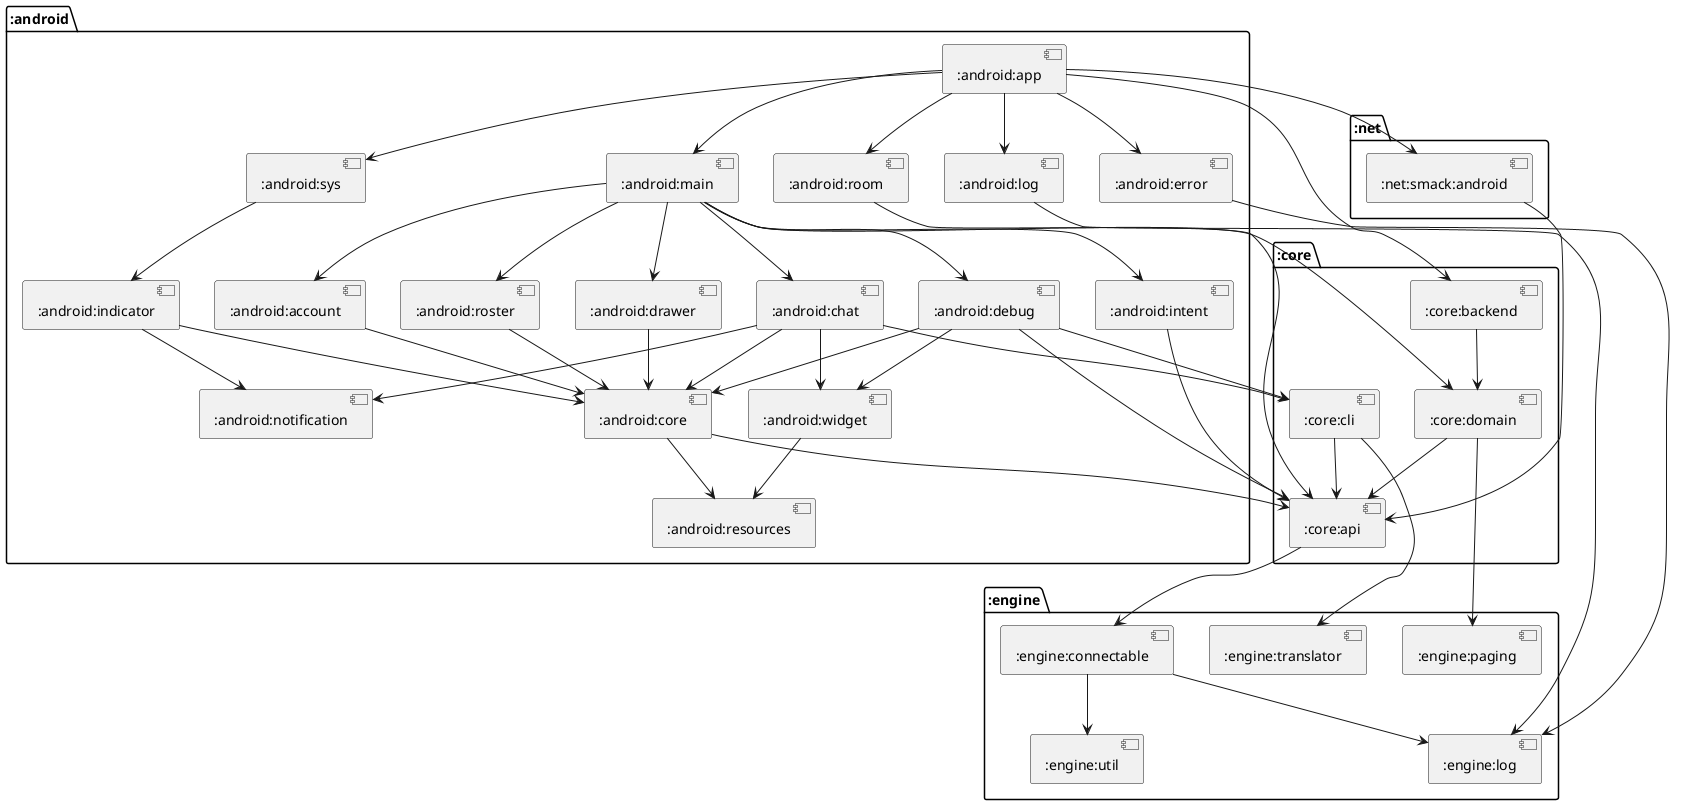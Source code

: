 @startuml
package ":core" {
[:core:backend]
[:core:domain]
[:core:api]
[:core:cli]
}
package ":net" {
[:net:smack:android]
}
package ":android" {
[:android:room]
[:android:sys]
[:android:log]
[:android:error]
[:android:main]
[:android:indicator]
[:android:core]
[:android:notification]
[:android:resources]
[:android:debug]
[:android:intent]
[:android:account]
[:android:roster]
[:android:chat]
[:android:drawer]
[:android:widget]
[:android:app]
}
package ":engine" {
[:engine:paging]
[:engine:connectable]
[:engine:util]
[:engine:log]
[:engine:translator]
}
[:core:backend] --> [:core:domain]
[:net:smack:android] --> [:core:api]
[:android:room] --> [:core:api]
[:android:sys] --> [:android:indicator]
[:android:log] --> [:engine:log]
[:android:error] --> [:engine:log]
[:android:main] --> [:android:debug]
[:android:main] --> [:android:intent]
[:android:main] --> [:android:account]
[:android:main] --> [:android:roster]
[:android:main] --> [:android:chat]
[:android:main] --> [:android:drawer]
[:android:main] --> [:core:domain]
[:core:domain] --> [:engine:paging]
[:core:domain] --> [:core:api]
[:core:api] --> [:engine:connectable]
[:engine:connectable] --> [:engine:util]
[:engine:connectable] --> [:engine:log]
[:android:indicator] --> [:android:core]
[:android:indicator] --> [:android:notification]
[:android:core] --> [:core:api]
[:android:core] --> [:android:resources]
[:android:debug] --> [:core:api]
[:android:debug] --> [:core:cli]
[:android:debug] --> [:android:core]
[:android:debug] --> [:android:widget]
[:android:intent] --> [:core:api]
[:android:account] --> [:android:core]
[:android:roster] --> [:android:core]
[:android:chat] --> [:android:core]
[:android:chat] --> [:android:notification]
[:android:chat] --> [:android:widget]
[:android:chat] --> [:core:cli]
[:android:drawer] --> [:android:core]
[:core:cli] --> [:engine:translator]
[:core:cli] --> [:core:api]
[:android:widget] --> [:android:resources]
[:android:app] --> [:core:backend]
[:android:app] --> [:net:smack:android]
[:android:app] --> [:android:room]
[:android:app] --> [:android:sys]
[:android:app] --> [:android:log]
[:android:app] --> [:android:error]
[:android:app] --> [:android:main]
@enduml
